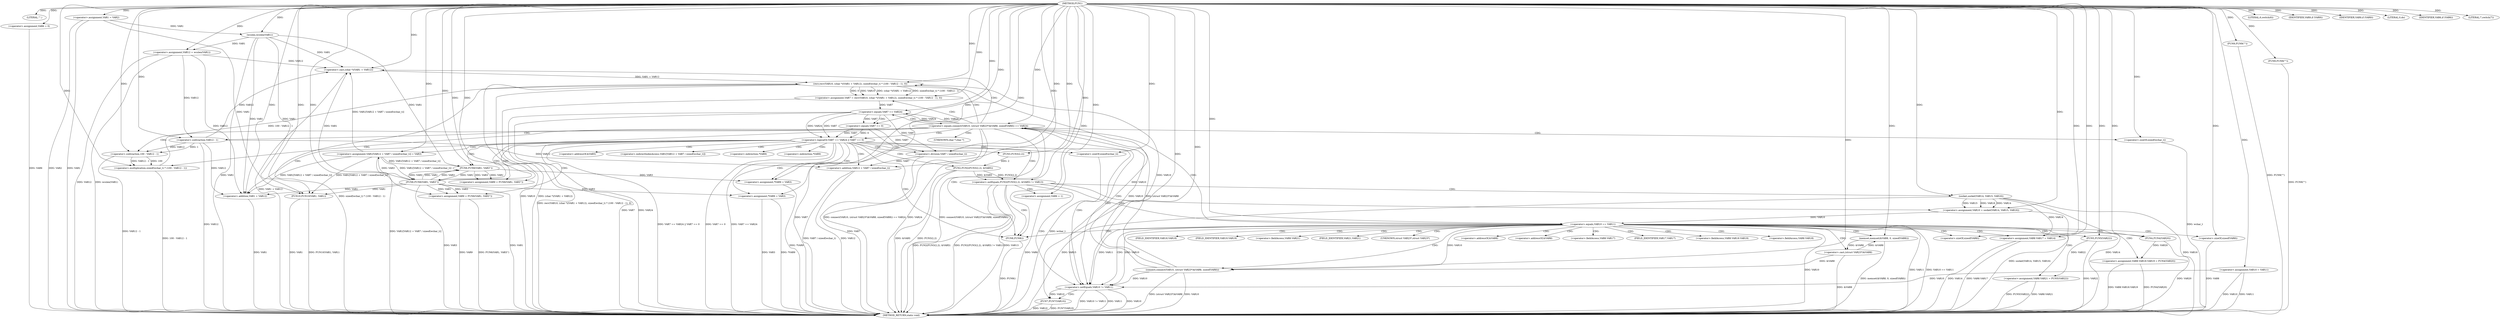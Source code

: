 digraph FUN1 {  
"1000100" [label = "(METHOD,FUN1)" ]
"1000286" [label = "(METHOD_RETURN,static void)" ]
"1000103" [label = "(LITERAL,\"\",)" ]
"1000104" [label = "(<operator>.assignment,VAR1 = VAR2)" ]
"1000108" [label = "(LITERAL,6,switch(6))" ]
"1000114" [label = "(<operator>.assignment,VAR6 = 0)" ]
"1000121" [label = "(<operator>.assignment,VAR10 = VAR11)" ]
"1000125" [label = "(<operator>.assignment,VAR12 = wcslen(VAR1))" ]
"1000127" [label = "(wcslen,wcslen(VAR1))" ]
"1000132" [label = "(<operator>.notEquals,FUN2(FUN3(2,2), &VAR5) != VAR13)" ]
"1000133" [label = "(FUN2,FUN2(FUN3(2,2), &VAR5))" ]
"1000134" [label = "(FUN3,FUN3(2,2))" ]
"1000142" [label = "(<operator>.assignment,VAR6 = 1)" ]
"1000145" [label = "(<operator>.assignment,VAR10 = socket(VAR14, VAR15, VAR16))" ]
"1000147" [label = "(socket,socket(VAR14, VAR15, VAR16))" ]
"1000152" [label = "(<operator>.equals,VAR10 == VAR11)" ]
"1000157" [label = "(memset,memset(&VAR8, 0, sizeof(VAR8)))" ]
"1000161" [label = "(<operator>.sizeOf,sizeof(VAR8))" ]
"1000163" [label = "(<operator>.assignment,VAR8.VAR17 = VAR14)" ]
"1000168" [label = "(<operator>.assignment,VAR8.VAR18.VAR19 = FUN4(VAR20))" ]
"1000174" [label = "(FUN4,FUN4(VAR20))" ]
"1000176" [label = "(<operator>.assignment,VAR8.VAR21 = FUN5(VAR22))" ]
"1000180" [label = "(FUN5,FUN5(VAR22))" ]
"1000183" [label = "(<operator>.equals,connect(VAR10, (struct VAR23*)&VAR8, sizeof(VAR8)) == VAR24)" ]
"1000184" [label = "(connect,connect(VAR10, (struct VAR23*)&VAR8, sizeof(VAR8)))" ]
"1000186" [label = "(<operator>.cast,(struct VAR23*)&VAR8)" ]
"1000190" [label = "(<operator>.sizeOf,sizeof(VAR8))" ]
"1000195" [label = "(<operator>.assignment,VAR7 = recv(VAR10, (char *)(VAR1 + VAR12), sizeof(wchar_t) * (100 - VAR12 - 1), 0))" ]
"1000197" [label = "(recv,recv(VAR10, (char *)(VAR1 + VAR12), sizeof(wchar_t) * (100 - VAR12 - 1), 0))" ]
"1000199" [label = "(<operator>.cast,(char *)(VAR1 + VAR12))" ]
"1000201" [label = "(<operator>.addition,VAR1 + VAR12)" ]
"1000204" [label = "(<operator>.multiplication,sizeof(wchar_t) * (100 - VAR12 - 1))" ]
"1000205" [label = "(<operator>.sizeOf,sizeof(wchar_t))" ]
"1000207" [label = "(<operator>.subtraction,100 - VAR12 - 1)" ]
"1000209" [label = "(<operator>.subtraction,VAR12 - 1)" ]
"1000214" [label = "(<operator>.logicalOr,VAR7 == VAR24 || VAR7 == 0)" ]
"1000215" [label = "(<operator>.equals,VAR7 == VAR24)" ]
"1000218" [label = "(<operator>.equals,VAR7 == 0)" ]
"1000223" [label = "(<operator>.assignment,VAR1[VAR12 + VAR7 / sizeof(wchar_t)] = VAR3)" ]
"1000226" [label = "(<operator>.addition,VAR12 + VAR7 / sizeof(wchar_t))" ]
"1000228" [label = "(<operator>.division,VAR7 / sizeof(wchar_t))" ]
"1000230" [label = "(<operator>.sizeOf,sizeof(wchar_t))" ]
"1000233" [label = "(<operator>.assignment,VAR9 = FUN6(VAR1, VAR3''))" ]
"1000235" [label = "(FUN6,FUN6(VAR1, VAR3''))" ]
"1000239" [label = "(IDENTIFIER,VAR9,if (VAR9))" ]
"1000241" [label = "(<operator>.assignment,*VAR9 = VAR3)" ]
"1000245" [label = "(<operator>.assignment,VAR9 = FUN6(VAR1, VAR3''))" ]
"1000247" [label = "(FUN6,FUN6(VAR1, VAR3''))" ]
"1000251" [label = "(IDENTIFIER,VAR9,if (VAR9))" ]
"1000253" [label = "(<operator>.assignment,*VAR9 = VAR3)" ]
"1000257" [label = "(LITERAL,0,do)" ]
"1000259" [label = "(<operator>.notEquals,VAR10 != VAR11)" ]
"1000263" [label = "(FUN7,FUN7(VAR10))" ]
"1000266" [label = "(IDENTIFIER,VAR6,if (VAR6))" ]
"1000268" [label = "(FUN8,FUN8())" ]
"1000271" [label = "(FUN9,FUN9(\"\"))" ]
"1000275" [label = "(LITERAL,7,switch(7))" ]
"1000278" [label = "(FUN10,FUN10(VAR1, VAR1))" ]
"1000283" [label = "(FUN9,FUN9(\"\"))" ]
"1000137" [label = "(<operator>.addressOf,&VAR5)" ]
"1000158" [label = "(<operator>.addressOf,&VAR8)" ]
"1000164" [label = "(<operator>.fieldAccess,VAR8.VAR17)" ]
"1000166" [label = "(FIELD_IDENTIFIER,VAR17,VAR17)" ]
"1000169" [label = "(<operator>.fieldAccess,VAR8.VAR18.VAR19)" ]
"1000170" [label = "(<operator>.fieldAccess,VAR8.VAR18)" ]
"1000172" [label = "(FIELD_IDENTIFIER,VAR18,VAR18)" ]
"1000173" [label = "(FIELD_IDENTIFIER,VAR19,VAR19)" ]
"1000177" [label = "(<operator>.fieldAccess,VAR8.VAR21)" ]
"1000179" [label = "(FIELD_IDENTIFIER,VAR21,VAR21)" ]
"1000187" [label = "(UNKNOWN,struct VAR23*,struct VAR23*)" ]
"1000188" [label = "(<operator>.addressOf,&VAR8)" ]
"1000200" [label = "(UNKNOWN,char *,char *)" ]
"1000224" [label = "(<operator>.indirectIndexAccess,VAR1[VAR12 + VAR7 / sizeof(wchar_t)])" ]
"1000242" [label = "(<operator>.indirection,*VAR9)" ]
"1000254" [label = "(<operator>.indirection,*VAR9)" ]
  "1000184" -> "1000286"  [ label = "DDG: VAR10"] 
  "1000209" -> "1000286"  [ label = "DDG: VAR12"] 
  "1000180" -> "1000286"  [ label = "DDG: VAR22"] 
  "1000132" -> "1000286"  [ label = "DDG: FUN2(FUN3(2,2), &VAR5)"] 
  "1000152" -> "1000286"  [ label = "DDG: VAR11"] 
  "1000259" -> "1000286"  [ label = "DDG: VAR10 != VAR11"] 
  "1000186" -> "1000286"  [ label = "DDG: &VAR8"] 
  "1000247" -> "1000286"  [ label = "DDG: VAR1"] 
  "1000163" -> "1000286"  [ label = "DDG: VAR8.VAR17"] 
  "1000259" -> "1000286"  [ label = "DDG: VAR10"] 
  "1000184" -> "1000286"  [ label = "DDG: (struct VAR23*)&VAR8"] 
  "1000125" -> "1000286"  [ label = "DDG: VAR12"] 
  "1000199" -> "1000286"  [ label = "DDG: VAR1 + VAR12"] 
  "1000226" -> "1000286"  [ label = "DDG: VAR12"] 
  "1000207" -> "1000286"  [ label = "DDG: VAR12 - 1"] 
  "1000168" -> "1000286"  [ label = "DDG: VAR8.VAR18.VAR19"] 
  "1000278" -> "1000286"  [ label = "DDG: VAR1"] 
  "1000215" -> "1000286"  [ label = "DDG: VAR7"] 
  "1000157" -> "1000286"  [ label = "DDG: memset(&VAR8, 0, sizeof(VAR8))"] 
  "1000104" -> "1000286"  [ label = "DDG: VAR1"] 
  "1000218" -> "1000286"  [ label = "DDG: VAR7"] 
  "1000215" -> "1000286"  [ label = "DDG: VAR24"] 
  "1000226" -> "1000286"  [ label = "DDG: VAR7 / sizeof(wchar_t)"] 
  "1000214" -> "1000286"  [ label = "DDG: VAR7 == VAR24 || VAR7 == 0"] 
  "1000253" -> "1000286"  [ label = "DDG: *VAR9"] 
  "1000205" -> "1000286"  [ label = "DDG: wchar_t"] 
  "1000121" -> "1000286"  [ label = "DDG: VAR11"] 
  "1000132" -> "1000286"  [ label = "DDG: FUN2(FUN3(2,2), &VAR5) != VAR13"] 
  "1000132" -> "1000286"  [ label = "DDG: VAR13"] 
  "1000183" -> "1000286"  [ label = "DDG: connect(VAR10, (struct VAR23*)&VAR8, sizeof(VAR8))"] 
  "1000152" -> "1000286"  [ label = "DDG: VAR10 == VAR11"] 
  "1000268" -> "1000286"  [ label = "DDG: FUN8()"] 
  "1000228" -> "1000286"  [ label = "DDG: VAR7"] 
  "1000163" -> "1000286"  [ label = "DDG: VAR14"] 
  "1000133" -> "1000286"  [ label = "DDG: FUN3(2,2)"] 
  "1000190" -> "1000286"  [ label = "DDG: VAR8"] 
  "1000114" -> "1000286"  [ label = "DDG: VAR6"] 
  "1000263" -> "1000286"  [ label = "DDG: FUN7(VAR10)"] 
  "1000176" -> "1000286"  [ label = "DDG: FUN5(VAR22)"] 
  "1000263" -> "1000286"  [ label = "DDG: VAR10"] 
  "1000214" -> "1000286"  [ label = "DDG: VAR7 == 0"] 
  "1000147" -> "1000286"  [ label = "DDG: VAR15"] 
  "1000147" -> "1000286"  [ label = "DDG: VAR14"] 
  "1000204" -> "1000286"  [ label = "DDG: 100 - VAR12 - 1"] 
  "1000125" -> "1000286"  [ label = "DDG: wcslen(VAR1)"] 
  "1000152" -> "1000286"  [ label = "DDG: VAR10"] 
  "1000230" -> "1000286"  [ label = "DDG: wchar_t"] 
  "1000278" -> "1000286"  [ label = "DDG: FUN10(VAR1, VAR1)"] 
  "1000195" -> "1000286"  [ label = "DDG: recv(VAR10, (char *)(VAR1 + VAR12), sizeof(wchar_t) * (100 - VAR12 - 1), 0)"] 
  "1000197" -> "1000286"  [ label = "DDG: (char *)(VAR1 + VAR12)"] 
  "1000121" -> "1000286"  [ label = "DDG: VAR10"] 
  "1000241" -> "1000286"  [ label = "DDG: *VAR9"] 
  "1000142" -> "1000286"  [ label = "DDG: VAR6"] 
  "1000214" -> "1000286"  [ label = "DDG: VAR7 == VAR24"] 
  "1000176" -> "1000286"  [ label = "DDG: VAR8.VAR21"] 
  "1000147" -> "1000286"  [ label = "DDG: VAR16"] 
  "1000259" -> "1000286"  [ label = "DDG: VAR11"] 
  "1000127" -> "1000286"  [ label = "DDG: VAR1"] 
  "1000253" -> "1000286"  [ label = "DDG: VAR3"] 
  "1000245" -> "1000286"  [ label = "DDG: VAR9"] 
  "1000283" -> "1000286"  [ label = "DDG: FUN9(\"\")"] 
  "1000145" -> "1000286"  [ label = "DDG: socket(VAR14, VAR15, VAR16)"] 
  "1000271" -> "1000286"  [ label = "DDG: FUN9(\"\")"] 
  "1000183" -> "1000286"  [ label = "DDG: connect(VAR10, (struct VAR23*)&VAR8, sizeof(VAR8)) == VAR24"] 
  "1000183" -> "1000286"  [ label = "DDG: VAR24"] 
  "1000168" -> "1000286"  [ label = "DDG: FUN4(VAR20)"] 
  "1000133" -> "1000286"  [ label = "DDG: &VAR5"] 
  "1000104" -> "1000286"  [ label = "DDG: VAR2"] 
  "1000174" -> "1000286"  [ label = "DDG: VAR20"] 
  "1000245" -> "1000286"  [ label = "DDG: FUN6(VAR1, VAR3'')"] 
  "1000247" -> "1000286"  [ label = "DDG: VAR3"] 
  "1000223" -> "1000286"  [ label = "DDG: VAR1[VAR12 + VAR7 / sizeof(wchar_t)]"] 
  "1000201" -> "1000286"  [ label = "DDG: VAR1"] 
  "1000197" -> "1000286"  [ label = "DDG: sizeof(wchar_t) * (100 - VAR12 - 1)"] 
  "1000197" -> "1000286"  [ label = "DDG: VAR10"] 
  "1000100" -> "1000103"  [ label = "DDG: "] 
  "1000100" -> "1000104"  [ label = "DDG: "] 
  "1000100" -> "1000108"  [ label = "DDG: "] 
  "1000100" -> "1000114"  [ label = "DDG: "] 
  "1000100" -> "1000121"  [ label = "DDG: "] 
  "1000127" -> "1000125"  [ label = "DDG: VAR1"] 
  "1000100" -> "1000125"  [ label = "DDG: "] 
  "1000104" -> "1000127"  [ label = "DDG: VAR1"] 
  "1000100" -> "1000127"  [ label = "DDG: "] 
  "1000133" -> "1000132"  [ label = "DDG: FUN3(2,2)"] 
  "1000133" -> "1000132"  [ label = "DDG: &VAR5"] 
  "1000134" -> "1000133"  [ label = "DDG: 2"] 
  "1000100" -> "1000134"  [ label = "DDG: "] 
  "1000100" -> "1000132"  [ label = "DDG: "] 
  "1000100" -> "1000142"  [ label = "DDG: "] 
  "1000147" -> "1000145"  [ label = "DDG: VAR14"] 
  "1000147" -> "1000145"  [ label = "DDG: VAR15"] 
  "1000147" -> "1000145"  [ label = "DDG: VAR16"] 
  "1000100" -> "1000145"  [ label = "DDG: "] 
  "1000100" -> "1000147"  [ label = "DDG: "] 
  "1000145" -> "1000152"  [ label = "DDG: VAR10"] 
  "1000100" -> "1000152"  [ label = "DDG: "] 
  "1000186" -> "1000157"  [ label = "DDG: &VAR8"] 
  "1000100" -> "1000157"  [ label = "DDG: "] 
  "1000100" -> "1000161"  [ label = "DDG: "] 
  "1000147" -> "1000163"  [ label = "DDG: VAR14"] 
  "1000100" -> "1000163"  [ label = "DDG: "] 
  "1000174" -> "1000168"  [ label = "DDG: VAR20"] 
  "1000100" -> "1000174"  [ label = "DDG: "] 
  "1000180" -> "1000176"  [ label = "DDG: VAR22"] 
  "1000100" -> "1000180"  [ label = "DDG: "] 
  "1000184" -> "1000183"  [ label = "DDG: VAR10"] 
  "1000184" -> "1000183"  [ label = "DDG: (struct VAR23*)&VAR8"] 
  "1000152" -> "1000184"  [ label = "DDG: VAR10"] 
  "1000100" -> "1000184"  [ label = "DDG: "] 
  "1000186" -> "1000184"  [ label = "DDG: &VAR8"] 
  "1000157" -> "1000186"  [ label = "DDG: &VAR8"] 
  "1000100" -> "1000190"  [ label = "DDG: "] 
  "1000215" -> "1000183"  [ label = "DDG: VAR24"] 
  "1000100" -> "1000183"  [ label = "DDG: "] 
  "1000197" -> "1000195"  [ label = "DDG: VAR10"] 
  "1000197" -> "1000195"  [ label = "DDG: (char *)(VAR1 + VAR12)"] 
  "1000197" -> "1000195"  [ label = "DDG: sizeof(wchar_t) * (100 - VAR12 - 1)"] 
  "1000197" -> "1000195"  [ label = "DDG: 0"] 
  "1000100" -> "1000195"  [ label = "DDG: "] 
  "1000184" -> "1000197"  [ label = "DDG: VAR10"] 
  "1000100" -> "1000197"  [ label = "DDG: "] 
  "1000199" -> "1000197"  [ label = "DDG: VAR1 + VAR12"] 
  "1000247" -> "1000199"  [ label = "DDG: VAR1"] 
  "1000127" -> "1000199"  [ label = "DDG: VAR1"] 
  "1000223" -> "1000199"  [ label = "DDG: VAR1[VAR12 + VAR7 / sizeof(wchar_t)]"] 
  "1000100" -> "1000199"  [ label = "DDG: "] 
  "1000125" -> "1000199"  [ label = "DDG: VAR12"] 
  "1000209" -> "1000199"  [ label = "DDG: VAR12"] 
  "1000247" -> "1000201"  [ label = "DDG: VAR1"] 
  "1000127" -> "1000201"  [ label = "DDG: VAR1"] 
  "1000223" -> "1000201"  [ label = "DDG: VAR1[VAR12 + VAR7 / sizeof(wchar_t)]"] 
  "1000100" -> "1000201"  [ label = "DDG: "] 
  "1000125" -> "1000201"  [ label = "DDG: VAR12"] 
  "1000209" -> "1000201"  [ label = "DDG: VAR12"] 
  "1000204" -> "1000197"  [ label = "DDG: 100 - VAR12 - 1"] 
  "1000100" -> "1000204"  [ label = "DDG: "] 
  "1000100" -> "1000205"  [ label = "DDG: "] 
  "1000207" -> "1000204"  [ label = "DDG: 100"] 
  "1000207" -> "1000204"  [ label = "DDG: VAR12 - 1"] 
  "1000100" -> "1000207"  [ label = "DDG: "] 
  "1000209" -> "1000207"  [ label = "DDG: VAR12"] 
  "1000209" -> "1000207"  [ label = "DDG: 1"] 
  "1000100" -> "1000209"  [ label = "DDG: "] 
  "1000125" -> "1000209"  [ label = "DDG: VAR12"] 
  "1000215" -> "1000214"  [ label = "DDG: VAR7"] 
  "1000215" -> "1000214"  [ label = "DDG: VAR24"] 
  "1000195" -> "1000215"  [ label = "DDG: VAR7"] 
  "1000100" -> "1000215"  [ label = "DDG: "] 
  "1000183" -> "1000215"  [ label = "DDG: VAR24"] 
  "1000218" -> "1000214"  [ label = "DDG: VAR7"] 
  "1000218" -> "1000214"  [ label = "DDG: 0"] 
  "1000215" -> "1000218"  [ label = "DDG: VAR7"] 
  "1000100" -> "1000218"  [ label = "DDG: "] 
  "1000247" -> "1000223"  [ label = "DDG: VAR3"] 
  "1000100" -> "1000223"  [ label = "DDG: "] 
  "1000209" -> "1000226"  [ label = "DDG: VAR12"] 
  "1000100" -> "1000226"  [ label = "DDG: "] 
  "1000228" -> "1000226"  [ label = "DDG: VAR7"] 
  "1000215" -> "1000228"  [ label = "DDG: VAR7"] 
  "1000218" -> "1000228"  [ label = "DDG: VAR7"] 
  "1000100" -> "1000228"  [ label = "DDG: "] 
  "1000100" -> "1000230"  [ label = "DDG: "] 
  "1000235" -> "1000233"  [ label = "DDG: VAR1"] 
  "1000235" -> "1000233"  [ label = "DDG: VAR3"] 
  "1000100" -> "1000233"  [ label = "DDG: "] 
  "1000223" -> "1000235"  [ label = "DDG: VAR1[VAR12 + VAR7 / sizeof(wchar_t)]"] 
  "1000100" -> "1000235"  [ label = "DDG: "] 
  "1000247" -> "1000235"  [ label = "DDG: VAR1"] 
  "1000127" -> "1000235"  [ label = "DDG: VAR1"] 
  "1000247" -> "1000235"  [ label = "DDG: VAR3"] 
  "1000100" -> "1000239"  [ label = "DDG: "] 
  "1000235" -> "1000241"  [ label = "DDG: VAR3"] 
  "1000100" -> "1000241"  [ label = "DDG: "] 
  "1000247" -> "1000245"  [ label = "DDG: VAR1"] 
  "1000247" -> "1000245"  [ label = "DDG: VAR3"] 
  "1000100" -> "1000245"  [ label = "DDG: "] 
  "1000235" -> "1000247"  [ label = "DDG: VAR1"] 
  "1000223" -> "1000247"  [ label = "DDG: VAR1[VAR12 + VAR7 / sizeof(wchar_t)]"] 
  "1000100" -> "1000247"  [ label = "DDG: "] 
  "1000235" -> "1000247"  [ label = "DDG: VAR3"] 
  "1000100" -> "1000251"  [ label = "DDG: "] 
  "1000247" -> "1000253"  [ label = "DDG: VAR3"] 
  "1000100" -> "1000253"  [ label = "DDG: "] 
  "1000100" -> "1000257"  [ label = "DDG: "] 
  "1000184" -> "1000259"  [ label = "DDG: VAR10"] 
  "1000152" -> "1000259"  [ label = "DDG: VAR10"] 
  "1000121" -> "1000259"  [ label = "DDG: VAR10"] 
  "1000197" -> "1000259"  [ label = "DDG: VAR10"] 
  "1000100" -> "1000259"  [ label = "DDG: "] 
  "1000152" -> "1000259"  [ label = "DDG: VAR11"] 
  "1000259" -> "1000263"  [ label = "DDG: VAR10"] 
  "1000100" -> "1000263"  [ label = "DDG: "] 
  "1000100" -> "1000266"  [ label = "DDG: "] 
  "1000100" -> "1000268"  [ label = "DDG: "] 
  "1000100" -> "1000271"  [ label = "DDG: "] 
  "1000100" -> "1000275"  [ label = "DDG: "] 
  "1000247" -> "1000278"  [ label = "DDG: VAR1"] 
  "1000104" -> "1000278"  [ label = "DDG: VAR1"] 
  "1000127" -> "1000278"  [ label = "DDG: VAR1"] 
  "1000223" -> "1000278"  [ label = "DDG: VAR1[VAR12 + VAR7 / sizeof(wchar_t)]"] 
  "1000100" -> "1000278"  [ label = "DDG: "] 
  "1000100" -> "1000283"  [ label = "DDG: "] 
  "1000132" -> "1000142"  [ label = "CDG: "] 
  "1000132" -> "1000145"  [ label = "CDG: "] 
  "1000132" -> "1000152"  [ label = "CDG: "] 
  "1000132" -> "1000147"  [ label = "CDG: "] 
  "1000132" -> "1000259"  [ label = "CDG: "] 
  "1000132" -> "1000268"  [ label = "CDG: "] 
  "1000152" -> "1000164"  [ label = "CDG: "] 
  "1000152" -> "1000174"  [ label = "CDG: "] 
  "1000152" -> "1000161"  [ label = "CDG: "] 
  "1000152" -> "1000166"  [ label = "CDG: "] 
  "1000152" -> "1000180"  [ label = "CDG: "] 
  "1000152" -> "1000183"  [ label = "CDG: "] 
  "1000152" -> "1000157"  [ label = "CDG: "] 
  "1000152" -> "1000188"  [ label = "CDG: "] 
  "1000152" -> "1000190"  [ label = "CDG: "] 
  "1000152" -> "1000179"  [ label = "CDG: "] 
  "1000152" -> "1000176"  [ label = "CDG: "] 
  "1000152" -> "1000187"  [ label = "CDG: "] 
  "1000152" -> "1000186"  [ label = "CDG: "] 
  "1000152" -> "1000172"  [ label = "CDG: "] 
  "1000152" -> "1000169"  [ label = "CDG: "] 
  "1000152" -> "1000163"  [ label = "CDG: "] 
  "1000152" -> "1000168"  [ label = "CDG: "] 
  "1000152" -> "1000173"  [ label = "CDG: "] 
  "1000152" -> "1000158"  [ label = "CDG: "] 
  "1000152" -> "1000170"  [ label = "CDG: "] 
  "1000152" -> "1000184"  [ label = "CDG: "] 
  "1000152" -> "1000177"  [ label = "CDG: "] 
  "1000152" -> "1000259"  [ label = "CDG: "] 
  "1000152" -> "1000268"  [ label = "CDG: "] 
  "1000183" -> "1000200"  [ label = "CDG: "] 
  "1000183" -> "1000199"  [ label = "CDG: "] 
  "1000183" -> "1000197"  [ label = "CDG: "] 
  "1000183" -> "1000204"  [ label = "CDG: "] 
  "1000183" -> "1000214"  [ label = "CDG: "] 
  "1000183" -> "1000201"  [ label = "CDG: "] 
  "1000183" -> "1000195"  [ label = "CDG: "] 
  "1000183" -> "1000215"  [ label = "CDG: "] 
  "1000183" -> "1000207"  [ label = "CDG: "] 
  "1000183" -> "1000205"  [ label = "CDG: "] 
  "1000183" -> "1000209"  [ label = "CDG: "] 
  "1000183" -> "1000259"  [ label = "CDG: "] 
  "1000183" -> "1000268"  [ label = "CDG: "] 
  "1000214" -> "1000233"  [ label = "CDG: "] 
  "1000214" -> "1000235"  [ label = "CDG: "] 
  "1000214" -> "1000224"  [ label = "CDG: "] 
  "1000214" -> "1000245"  [ label = "CDG: "] 
  "1000214" -> "1000226"  [ label = "CDG: "] 
  "1000214" -> "1000247"  [ label = "CDG: "] 
  "1000214" -> "1000230"  [ label = "CDG: "] 
  "1000214" -> "1000223"  [ label = "CDG: "] 
  "1000214" -> "1000228"  [ label = "CDG: "] 
  "1000214" -> "1000254"  [ label = "CDG: "] 
  "1000214" -> "1000253"  [ label = "CDG: "] 
  "1000214" -> "1000259"  [ label = "CDG: "] 
  "1000214" -> "1000268"  [ label = "CDG: "] 
  "1000214" -> "1000242"  [ label = "CDG: "] 
  "1000214" -> "1000241"  [ label = "CDG: "] 
  "1000214" -> "1000133"  [ label = "CDG: "] 
  "1000214" -> "1000132"  [ label = "CDG: "] 
  "1000214" -> "1000137"  [ label = "CDG: "] 
  "1000214" -> "1000134"  [ label = "CDG: "] 
  "1000215" -> "1000218"  [ label = "CDG: "] 
  "1000259" -> "1000263"  [ label = "CDG: "] 
}
